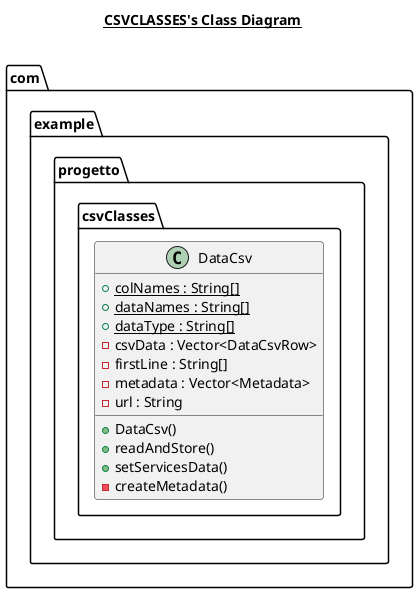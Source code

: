 @startuml

title __CSVCLASSES's Class Diagram__\n


    namespace com.example.progetto {
      namespace csvClasses {
        class com.example.progetto.csvClasses.DataCsv {
            {static} + colNames : String[]
            {static} + dataNames : String[]
            {static} + dataType : String[]
            - csvData : Vector<DataCsvRow>
            - firstLine : String[]
            - metadata : Vector<Metadata>
            - url : String
            + DataCsv()
            + readAndStore()
            + setServicesData()
            - createMetadata()
        }
      }
    }

  



@enduml
